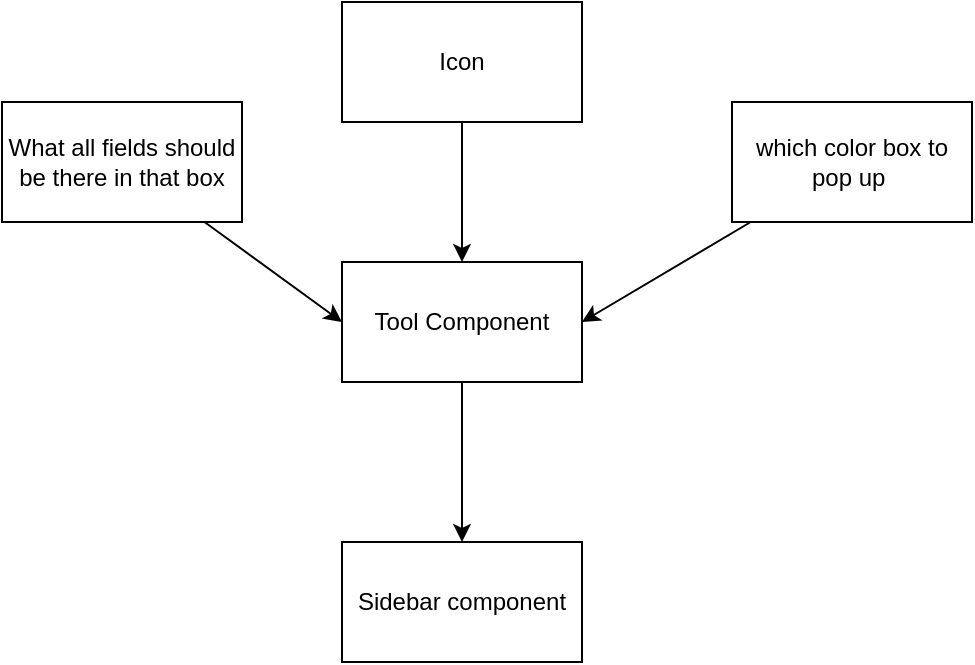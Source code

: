 <mxfile>
    <diagram id="5MPh9x1PKRNG76w7gp8M" name="Page-1">
        <mxGraphModel dx="606" dy="467" grid="1" gridSize="10" guides="1" tooltips="1" connect="1" arrows="1" fold="1" page="1" pageScale="1" pageWidth="850" pageHeight="1100" math="0" shadow="0">
            <root>
                <mxCell id="0"/>
                <mxCell id="1" parent="0"/>
                <mxCell id="7" style="edgeStyle=none;html=1;" edge="1" parent="1" source="2" target="6">
                    <mxGeometry relative="1" as="geometry"/>
                </mxCell>
                <mxCell id="2" value="Tool Component" style="rounded=0;whiteSpace=wrap;html=1;" vertex="1" parent="1">
                    <mxGeometry x="230" y="170" width="120" height="60" as="geometry"/>
                </mxCell>
                <mxCell id="8" style="edgeStyle=none;html=1;entryX=0;entryY=0.5;entryDx=0;entryDy=0;" edge="1" parent="1" source="3" target="2">
                    <mxGeometry relative="1" as="geometry">
                        <mxPoint x="120" y="200" as="targetPoint"/>
                    </mxGeometry>
                </mxCell>
                <mxCell id="3" value="What all fields should be there in that box" style="rounded=0;whiteSpace=wrap;html=1;" vertex="1" parent="1">
                    <mxGeometry x="60" y="90" width="120" height="60" as="geometry"/>
                </mxCell>
                <mxCell id="9" style="edgeStyle=none;html=1;entryX=0.5;entryY=0;entryDx=0;entryDy=0;" edge="1" parent="1" source="4" target="2">
                    <mxGeometry relative="1" as="geometry"/>
                </mxCell>
                <mxCell id="4" value="Icon" style="rounded=0;whiteSpace=wrap;html=1;" vertex="1" parent="1">
                    <mxGeometry x="230" y="40" width="120" height="60" as="geometry"/>
                </mxCell>
                <mxCell id="10" style="edgeStyle=none;html=1;entryX=1;entryY=0.5;entryDx=0;entryDy=0;" edge="1" parent="1" source="5" target="2">
                    <mxGeometry relative="1" as="geometry">
                        <mxPoint x="485" y="200" as="targetPoint"/>
                    </mxGeometry>
                </mxCell>
                <mxCell id="5" value="which color box to pop up&amp;nbsp;" style="rounded=0;whiteSpace=wrap;html=1;" vertex="1" parent="1">
                    <mxGeometry x="425" y="90" width="120" height="60" as="geometry"/>
                </mxCell>
                <mxCell id="6" value="Sidebar component" style="rounded=0;whiteSpace=wrap;html=1;" vertex="1" parent="1">
                    <mxGeometry x="230" y="310" width="120" height="60" as="geometry"/>
                </mxCell>
            </root>
        </mxGraphModel>
    </diagram>
</mxfile>